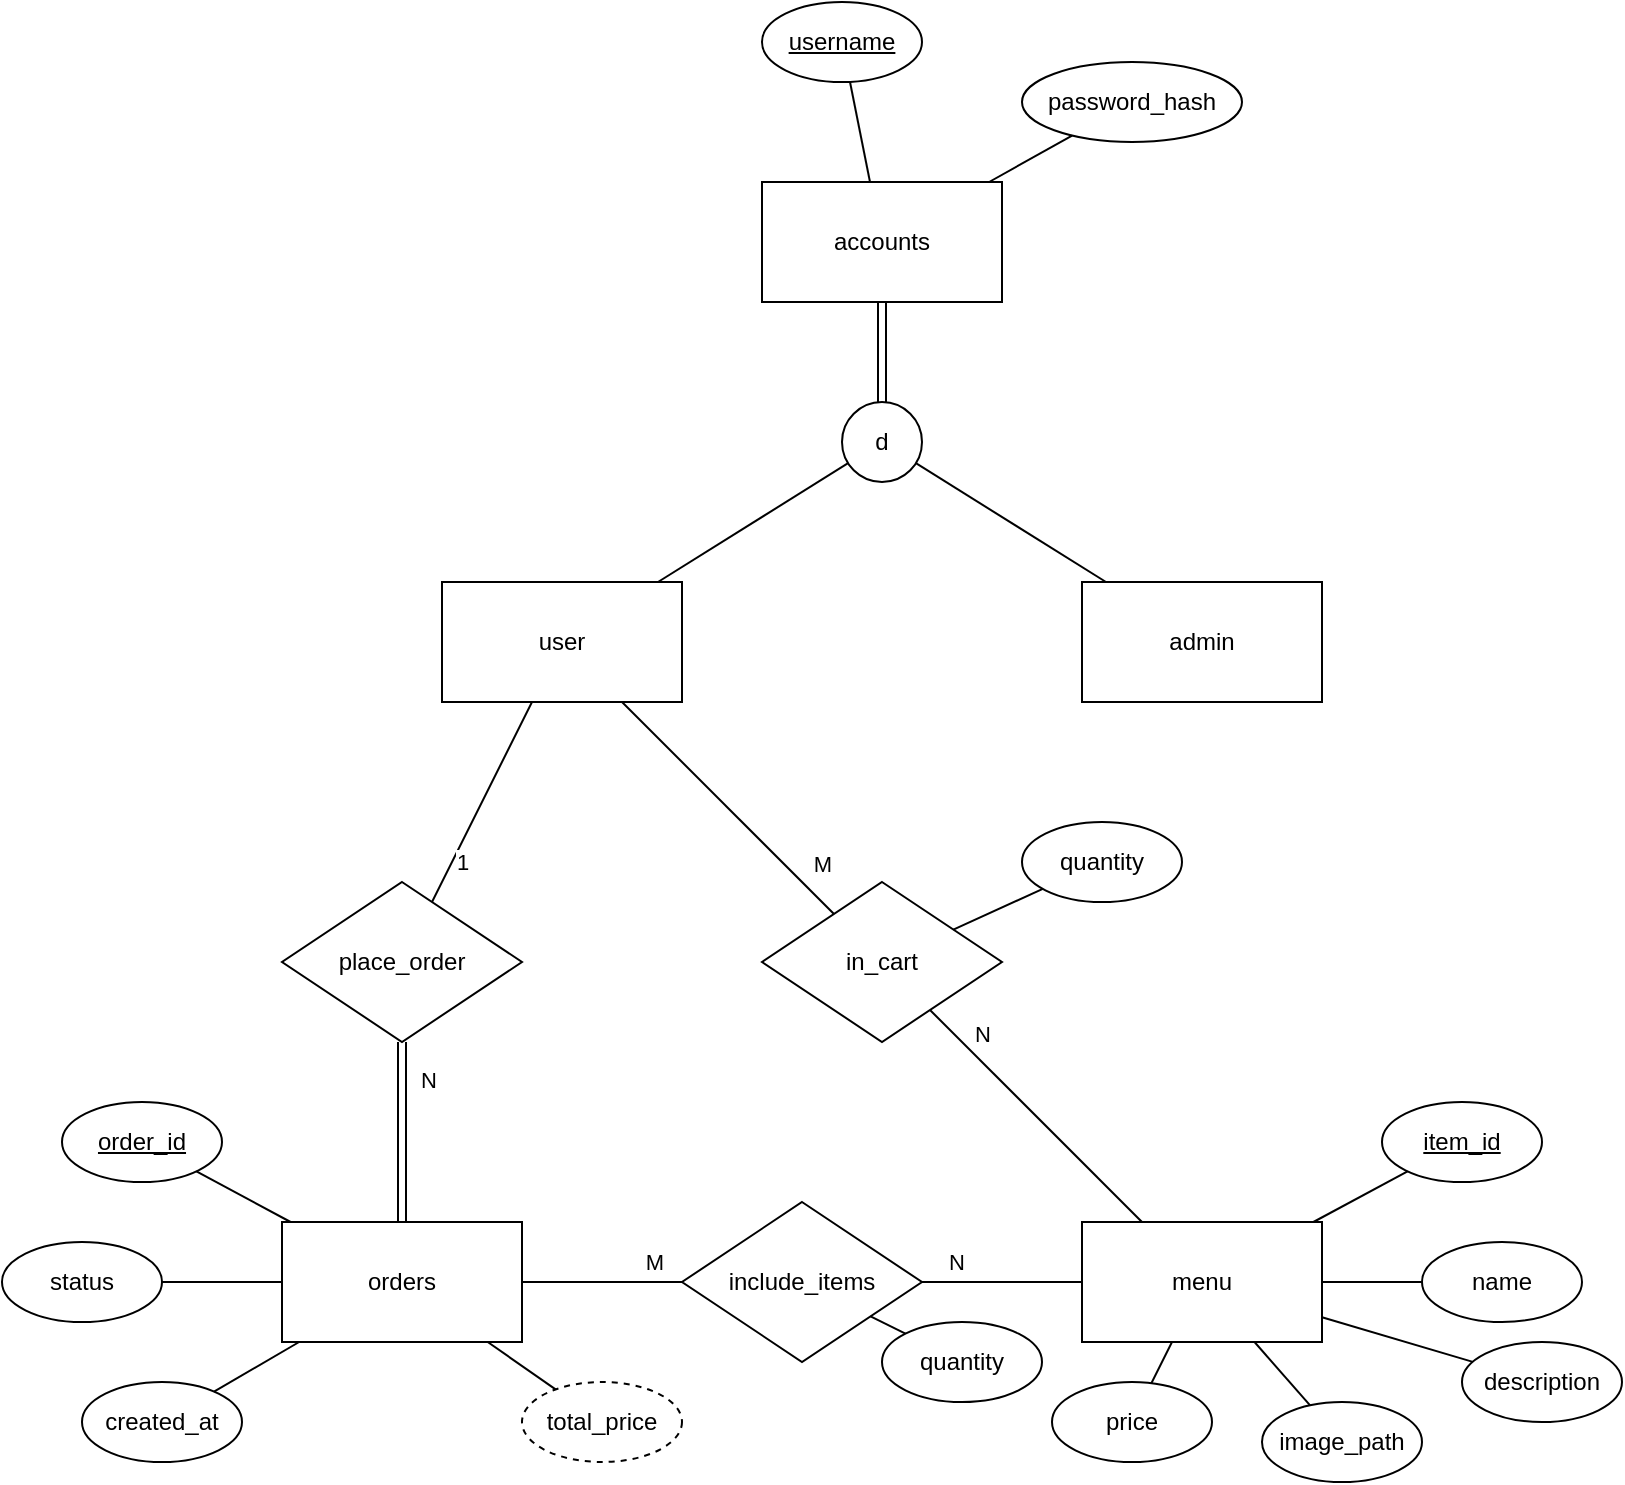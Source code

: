 <mxfile version="26.0.16">
  <diagram name="Page-1" id="J_mY9k0pQtnQAnckpGCn">
    <mxGraphModel dx="724" dy="416" grid="1" gridSize="10" guides="1" tooltips="1" connect="1" arrows="1" fold="1" page="1" pageScale="1" pageWidth="1169" pageHeight="827" math="0" shadow="0">
      <root>
        <mxCell id="0" />
        <mxCell id="1" parent="0" />
        <mxCell id="qmi-EahxrbX9RbDCokpx-1" value="accounts" style="rounded=0;whiteSpace=wrap;html=1;" parent="1" vertex="1">
          <mxGeometry x="400" y="170" width="120" height="60" as="geometry" />
        </mxCell>
        <mxCell id="qmi-EahxrbX9RbDCokpx-2" value="d" style="ellipse;whiteSpace=wrap;html=1;aspect=fixed;" parent="1" vertex="1">
          <mxGeometry x="440" y="280" width="40" height="40" as="geometry" />
        </mxCell>
        <mxCell id="qmi-EahxrbX9RbDCokpx-3" value="" style="endArrow=none;html=1;rounded=0;shape=link;" parent="1" source="qmi-EahxrbX9RbDCokpx-2" target="qmi-EahxrbX9RbDCokpx-1" edge="1">
          <mxGeometry width="50" height="50" relative="1" as="geometry">
            <mxPoint x="360" y="340" as="sourcePoint" />
            <mxPoint x="410" y="290" as="targetPoint" />
          </mxGeometry>
        </mxCell>
        <mxCell id="qmi-EahxrbX9RbDCokpx-4" value="user" style="rounded=0;whiteSpace=wrap;html=1;" parent="1" vertex="1">
          <mxGeometry x="240" y="370" width="120" height="60" as="geometry" />
        </mxCell>
        <mxCell id="qmi-EahxrbX9RbDCokpx-5" value="admin" style="rounded=0;whiteSpace=wrap;html=1;" parent="1" vertex="1">
          <mxGeometry x="560" y="370" width="120" height="60" as="geometry" />
        </mxCell>
        <mxCell id="qmi-EahxrbX9RbDCokpx-6" value="" style="endArrow=none;html=1;rounded=0;" parent="1" source="qmi-EahxrbX9RbDCokpx-4" target="qmi-EahxrbX9RbDCokpx-2" edge="1">
          <mxGeometry width="50" height="50" relative="1" as="geometry">
            <mxPoint x="300" y="380" as="sourcePoint" />
            <mxPoint x="350" y="330" as="targetPoint" />
          </mxGeometry>
        </mxCell>
        <mxCell id="qmi-EahxrbX9RbDCokpx-7" value="" style="endArrow=none;html=1;rounded=0;" parent="1" source="qmi-EahxrbX9RbDCokpx-5" target="qmi-EahxrbX9RbDCokpx-2" edge="1">
          <mxGeometry width="50" height="50" relative="1" as="geometry">
            <mxPoint x="530" y="430" as="sourcePoint" />
            <mxPoint x="580" y="380" as="targetPoint" />
          </mxGeometry>
        </mxCell>
        <mxCell id="qmi-EahxrbX9RbDCokpx-10" value="orders" style="rounded=0;whiteSpace=wrap;html=1;" parent="1" vertex="1">
          <mxGeometry x="160" y="690" width="120" height="60" as="geometry" />
        </mxCell>
        <mxCell id="qmi-EahxrbX9RbDCokpx-11" value="menu" style="rounded=0;whiteSpace=wrap;html=1;" parent="1" vertex="1">
          <mxGeometry x="560" y="690" width="120" height="60" as="geometry" />
        </mxCell>
        <mxCell id="qmi-EahxrbX9RbDCokpx-13" value="include_items" style="rhombus;whiteSpace=wrap;html=1;" parent="1" vertex="1">
          <mxGeometry x="360" y="680" width="120" height="80" as="geometry" />
        </mxCell>
        <mxCell id="qmi-EahxrbX9RbDCokpx-14" value="" style="endArrow=none;html=1;rounded=0;" parent="1" source="qmi-EahxrbX9RbDCokpx-13" target="qmi-EahxrbX9RbDCokpx-11" edge="1">
          <mxGeometry width="50" height="50" relative="1" as="geometry">
            <mxPoint x="530" y="670" as="sourcePoint" />
            <mxPoint x="580" y="620" as="targetPoint" />
          </mxGeometry>
        </mxCell>
        <mxCell id="qmi-EahxrbX9RbDCokpx-44" value="N" style="edgeLabel;html=1;align=center;verticalAlign=middle;resizable=0;points=[];" parent="qmi-EahxrbX9RbDCokpx-14" vertex="1" connectable="0">
          <mxGeometry x="-0.588" y="2" relative="1" as="geometry">
            <mxPoint y="-8" as="offset" />
          </mxGeometry>
        </mxCell>
        <mxCell id="qmi-EahxrbX9RbDCokpx-15" value="" style="endArrow=none;html=1;rounded=0;" parent="1" source="qmi-EahxrbX9RbDCokpx-10" target="qmi-EahxrbX9RbDCokpx-13" edge="1">
          <mxGeometry width="50" height="50" relative="1" as="geometry">
            <mxPoint x="190" y="680" as="sourcePoint" />
            <mxPoint x="240" y="630" as="targetPoint" />
          </mxGeometry>
        </mxCell>
        <mxCell id="qmi-EahxrbX9RbDCokpx-43" value="M" style="edgeLabel;html=1;align=center;verticalAlign=middle;resizable=0;points=[];" parent="qmi-EahxrbX9RbDCokpx-15" vertex="1" connectable="0">
          <mxGeometry x="0.65" relative="1" as="geometry">
            <mxPoint y="-10" as="offset" />
          </mxGeometry>
        </mxCell>
        <mxCell id="qmi-EahxrbX9RbDCokpx-16" value="place_order" style="rhombus;whiteSpace=wrap;html=1;" parent="1" vertex="1">
          <mxGeometry x="160" y="520" width="120" height="80" as="geometry" />
        </mxCell>
        <mxCell id="qmi-EahxrbX9RbDCokpx-17" value="" style="endArrow=none;html=1;rounded=0;" parent="1" source="qmi-EahxrbX9RbDCokpx-16" target="qmi-EahxrbX9RbDCokpx-4" edge="1">
          <mxGeometry width="50" height="50" relative="1" as="geometry">
            <mxPoint x="400" y="610" as="sourcePoint" />
            <mxPoint x="450" y="560" as="targetPoint" />
          </mxGeometry>
        </mxCell>
        <mxCell id="qmi-EahxrbX9RbDCokpx-42" value="1" style="edgeLabel;html=1;align=center;verticalAlign=middle;resizable=0;points=[];" parent="qmi-EahxrbX9RbDCokpx-17" vertex="1" connectable="0">
          <mxGeometry x="-0.701" relative="1" as="geometry">
            <mxPoint x="7" y="-5" as="offset" />
          </mxGeometry>
        </mxCell>
        <mxCell id="qmi-EahxrbX9RbDCokpx-18" value="" style="endArrow=none;html=1;rounded=0;shape=link;" parent="1" source="qmi-EahxrbX9RbDCokpx-16" target="qmi-EahxrbX9RbDCokpx-10" edge="1">
          <mxGeometry width="50" height="50" relative="1" as="geometry">
            <mxPoint x="263" y="559" as="sourcePoint" />
            <mxPoint x="297" y="480" as="targetPoint" />
          </mxGeometry>
        </mxCell>
        <mxCell id="qmi-EahxrbX9RbDCokpx-41" value="N" style="edgeLabel;html=1;align=center;verticalAlign=middle;resizable=0;points=[];" parent="qmi-EahxrbX9RbDCokpx-18" vertex="1" connectable="0">
          <mxGeometry x="-0.727" y="1" relative="1" as="geometry">
            <mxPoint x="12" y="6" as="offset" />
          </mxGeometry>
        </mxCell>
        <mxCell id="qmi-EahxrbX9RbDCokpx-19" value="&lt;u&gt;username&lt;/u&gt;" style="ellipse;whiteSpace=wrap;html=1;" parent="1" vertex="1">
          <mxGeometry x="400" y="80" width="80" height="40" as="geometry" />
        </mxCell>
        <mxCell id="qmi-EahxrbX9RbDCokpx-20" value="" style="endArrow=none;html=1;rounded=0;" parent="1" source="qmi-EahxrbX9RbDCokpx-1" target="qmi-EahxrbX9RbDCokpx-19" edge="1">
          <mxGeometry width="50" height="50" relative="1" as="geometry">
            <mxPoint x="550" y="160" as="sourcePoint" />
            <mxPoint x="600" y="110" as="targetPoint" />
          </mxGeometry>
        </mxCell>
        <mxCell id="qmi-EahxrbX9RbDCokpx-21" value="password_hash" style="ellipse;whiteSpace=wrap;html=1;" parent="1" vertex="1">
          <mxGeometry x="530" y="110" width="110" height="40" as="geometry" />
        </mxCell>
        <mxCell id="qmi-EahxrbX9RbDCokpx-22" value="" style="endArrow=none;html=1;rounded=0;" parent="1" source="qmi-EahxrbX9RbDCokpx-1" target="qmi-EahxrbX9RbDCokpx-21" edge="1">
          <mxGeometry width="50" height="50" relative="1" as="geometry">
            <mxPoint x="710" y="250" as="sourcePoint" />
            <mxPoint x="760" y="200" as="targetPoint" />
          </mxGeometry>
        </mxCell>
        <mxCell id="qmi-EahxrbX9RbDCokpx-23" value="quantity" style="ellipse;whiteSpace=wrap;html=1;" parent="1" vertex="1">
          <mxGeometry x="460" y="740" width="80" height="40" as="geometry" />
        </mxCell>
        <mxCell id="qmi-EahxrbX9RbDCokpx-24" value="" style="endArrow=none;html=1;rounded=0;" parent="1" source="qmi-EahxrbX9RbDCokpx-13" target="qmi-EahxrbX9RbDCokpx-23" edge="1">
          <mxGeometry width="50" height="50" relative="1" as="geometry">
            <mxPoint x="320" y="690" as="sourcePoint" />
            <mxPoint x="370" y="640" as="targetPoint" />
          </mxGeometry>
        </mxCell>
        <mxCell id="qmi-EahxrbX9RbDCokpx-25" value="&lt;u&gt;item_id&lt;/u&gt;" style="ellipse;whiteSpace=wrap;html=1;" parent="1" vertex="1">
          <mxGeometry x="710" y="630" width="80" height="40" as="geometry" />
        </mxCell>
        <mxCell id="qmi-EahxrbX9RbDCokpx-26" value="" style="endArrow=none;html=1;rounded=0;" parent="1" source="qmi-EahxrbX9RbDCokpx-11" target="qmi-EahxrbX9RbDCokpx-25" edge="1">
          <mxGeometry width="50" height="50" relative="1" as="geometry">
            <mxPoint x="620" y="670" as="sourcePoint" />
            <mxPoint x="670" y="620" as="targetPoint" />
          </mxGeometry>
        </mxCell>
        <mxCell id="qmi-EahxrbX9RbDCokpx-27" value="name" style="ellipse;whiteSpace=wrap;html=1;" parent="1" vertex="1">
          <mxGeometry x="730" y="700" width="80" height="40" as="geometry" />
        </mxCell>
        <mxCell id="qmi-EahxrbX9RbDCokpx-28" value="" style="endArrow=none;html=1;rounded=0;" parent="1" source="qmi-EahxrbX9RbDCokpx-11" target="qmi-EahxrbX9RbDCokpx-27" edge="1">
          <mxGeometry width="50" height="50" relative="1" as="geometry">
            <mxPoint x="680" y="790" as="sourcePoint" />
            <mxPoint x="730" y="740" as="targetPoint" />
          </mxGeometry>
        </mxCell>
        <mxCell id="qmi-EahxrbX9RbDCokpx-31" value="image_path" style="ellipse;whiteSpace=wrap;html=1;" parent="1" vertex="1">
          <mxGeometry x="650" y="780" width="80" height="40" as="geometry" />
        </mxCell>
        <mxCell id="qmi-EahxrbX9RbDCokpx-32" value="" style="endArrow=none;html=1;rounded=0;" parent="1" source="qmi-EahxrbX9RbDCokpx-31" target="qmi-EahxrbX9RbDCokpx-11" edge="1">
          <mxGeometry width="50" height="50" relative="1" as="geometry">
            <mxPoint x="520" y="840" as="sourcePoint" />
            <mxPoint x="570" y="790" as="targetPoint" />
          </mxGeometry>
        </mxCell>
        <mxCell id="qmi-EahxrbX9RbDCokpx-33" value="&lt;u&gt;order_id&lt;/u&gt;" style="ellipse;whiteSpace=wrap;html=1;" parent="1" vertex="1">
          <mxGeometry x="50" y="630" width="80" height="40" as="geometry" />
        </mxCell>
        <mxCell id="qmi-EahxrbX9RbDCokpx-34" value="" style="endArrow=none;html=1;rounded=0;" parent="1" source="qmi-EahxrbX9RbDCokpx-10" target="qmi-EahxrbX9RbDCokpx-33" edge="1">
          <mxGeometry width="50" height="50" relative="1" as="geometry">
            <mxPoint x="40" y="760" as="sourcePoint" />
            <mxPoint x="90" y="710" as="targetPoint" />
          </mxGeometry>
        </mxCell>
        <mxCell id="qmi-EahxrbX9RbDCokpx-39" value="created_at" style="ellipse;whiteSpace=wrap;html=1;" parent="1" vertex="1">
          <mxGeometry x="60" y="770" width="80" height="40" as="geometry" />
        </mxCell>
        <mxCell id="qmi-EahxrbX9RbDCokpx-40" value="" style="endArrow=none;html=1;rounded=0;" parent="1" source="qmi-EahxrbX9RbDCokpx-39" target="qmi-EahxrbX9RbDCokpx-10" edge="1">
          <mxGeometry width="50" height="50" relative="1" as="geometry">
            <mxPoint x="140" y="840" as="sourcePoint" />
            <mxPoint x="190" y="790" as="targetPoint" />
          </mxGeometry>
        </mxCell>
        <mxCell id="qmi-EahxrbX9RbDCokpx-45" value="price" style="ellipse;whiteSpace=wrap;html=1;" parent="1" vertex="1">
          <mxGeometry x="545" y="770" width="80" height="40" as="geometry" />
        </mxCell>
        <mxCell id="qmi-EahxrbX9RbDCokpx-46" value="" style="endArrow=none;html=1;rounded=0;" parent="1" source="qmi-EahxrbX9RbDCokpx-45" target="qmi-EahxrbX9RbDCokpx-11" edge="1">
          <mxGeometry width="50" height="50" relative="1" as="geometry">
            <mxPoint x="500" y="820" as="sourcePoint" />
            <mxPoint x="550" y="770" as="targetPoint" />
          </mxGeometry>
        </mxCell>
        <mxCell id="qmi-EahxrbX9RbDCokpx-47" value="total_price" style="ellipse;whiteSpace=wrap;html=1;dashed=1;" parent="1" vertex="1">
          <mxGeometry x="280" y="770" width="80" height="40" as="geometry" />
        </mxCell>
        <mxCell id="qmi-EahxrbX9RbDCokpx-48" value="" style="endArrow=none;html=1;rounded=0;" parent="1" source="qmi-EahxrbX9RbDCokpx-47" target="qmi-EahxrbX9RbDCokpx-10" edge="1">
          <mxGeometry width="50" height="50" relative="1" as="geometry">
            <mxPoint x="190" y="830" as="sourcePoint" />
            <mxPoint x="240" y="780" as="targetPoint" />
          </mxGeometry>
        </mxCell>
        <mxCell id="qmi-EahxrbX9RbDCokpx-50" value="description" style="ellipse;whiteSpace=wrap;html=1;" parent="1" vertex="1">
          <mxGeometry x="750" y="750" width="80" height="40" as="geometry" />
        </mxCell>
        <mxCell id="qmi-EahxrbX9RbDCokpx-51" value="" style="endArrow=none;html=1;rounded=0;" parent="1" source="qmi-EahxrbX9RbDCokpx-50" target="qmi-EahxrbX9RbDCokpx-11" edge="1">
          <mxGeometry width="50" height="50" relative="1" as="geometry">
            <mxPoint x="650" y="800" as="sourcePoint" />
            <mxPoint x="700" y="750" as="targetPoint" />
          </mxGeometry>
        </mxCell>
        <mxCell id="qmi-EahxrbX9RbDCokpx-52" value="status" style="ellipse;whiteSpace=wrap;html=1;" parent="1" vertex="1">
          <mxGeometry x="20" y="700" width="80" height="40" as="geometry" />
        </mxCell>
        <mxCell id="qmi-EahxrbX9RbDCokpx-53" value="" style="endArrow=none;html=1;rounded=0;" parent="1" source="qmi-EahxrbX9RbDCokpx-52" target="qmi-EahxrbX9RbDCokpx-10" edge="1">
          <mxGeometry width="50" height="50" relative="1" as="geometry">
            <mxPoint x="90" y="780" as="sourcePoint" />
            <mxPoint x="140" y="730" as="targetPoint" />
          </mxGeometry>
        </mxCell>
        <mxCell id="FjgEgrRR-Fpt9pbybKMB-7" value="" style="endArrow=none;html=1;rounded=0;" edge="1" parent="1" source="FjgEgrRR-Fpt9pbybKMB-20" target="qmi-EahxrbX9RbDCokpx-4">
          <mxGeometry width="50" height="50" relative="1" as="geometry">
            <mxPoint x="377.358" y="485.094" as="sourcePoint" />
            <mxPoint x="320" y="490" as="targetPoint" />
          </mxGeometry>
        </mxCell>
        <mxCell id="FjgEgrRR-Fpt9pbybKMB-22" value="M" style="edgeLabel;html=1;align=center;verticalAlign=middle;resizable=0;points=[];" vertex="1" connectable="0" parent="FjgEgrRR-Fpt9pbybKMB-7">
          <mxGeometry x="-0.619" y="2" relative="1" as="geometry">
            <mxPoint x="15" y="-7" as="offset" />
          </mxGeometry>
        </mxCell>
        <mxCell id="FjgEgrRR-Fpt9pbybKMB-20" value="in_cart" style="rhombus;whiteSpace=wrap;html=1;" vertex="1" parent="1">
          <mxGeometry x="400" y="520" width="120" height="80" as="geometry" />
        </mxCell>
        <mxCell id="FjgEgrRR-Fpt9pbybKMB-21" value="" style="endArrow=none;html=1;rounded=0;" edge="1" parent="1" source="qmi-EahxrbX9RbDCokpx-11" target="FjgEgrRR-Fpt9pbybKMB-20">
          <mxGeometry width="50" height="50" relative="1" as="geometry">
            <mxPoint x="580" y="570" as="sourcePoint" />
            <mxPoint x="630" y="520" as="targetPoint" />
          </mxGeometry>
        </mxCell>
        <mxCell id="FjgEgrRR-Fpt9pbybKMB-23" value="N" style="edgeLabel;html=1;align=center;verticalAlign=middle;resizable=0;points=[];" vertex="1" connectable="0" parent="FjgEgrRR-Fpt9pbybKMB-21">
          <mxGeometry x="0.758" y="-1" relative="1" as="geometry">
            <mxPoint x="12" as="offset" />
          </mxGeometry>
        </mxCell>
        <mxCell id="FjgEgrRR-Fpt9pbybKMB-24" value="quantity" style="ellipse;whiteSpace=wrap;html=1;" vertex="1" parent="1">
          <mxGeometry x="530" y="490" width="80" height="40" as="geometry" />
        </mxCell>
        <mxCell id="FjgEgrRR-Fpt9pbybKMB-25" value="" style="endArrow=none;html=1;rounded=0;" edge="1" parent="1" source="FjgEgrRR-Fpt9pbybKMB-20" target="FjgEgrRR-Fpt9pbybKMB-24">
          <mxGeometry width="50" height="50" relative="1" as="geometry">
            <mxPoint x="480" y="530" as="sourcePoint" />
            <mxPoint x="530" y="480" as="targetPoint" />
          </mxGeometry>
        </mxCell>
      </root>
    </mxGraphModel>
  </diagram>
</mxfile>
